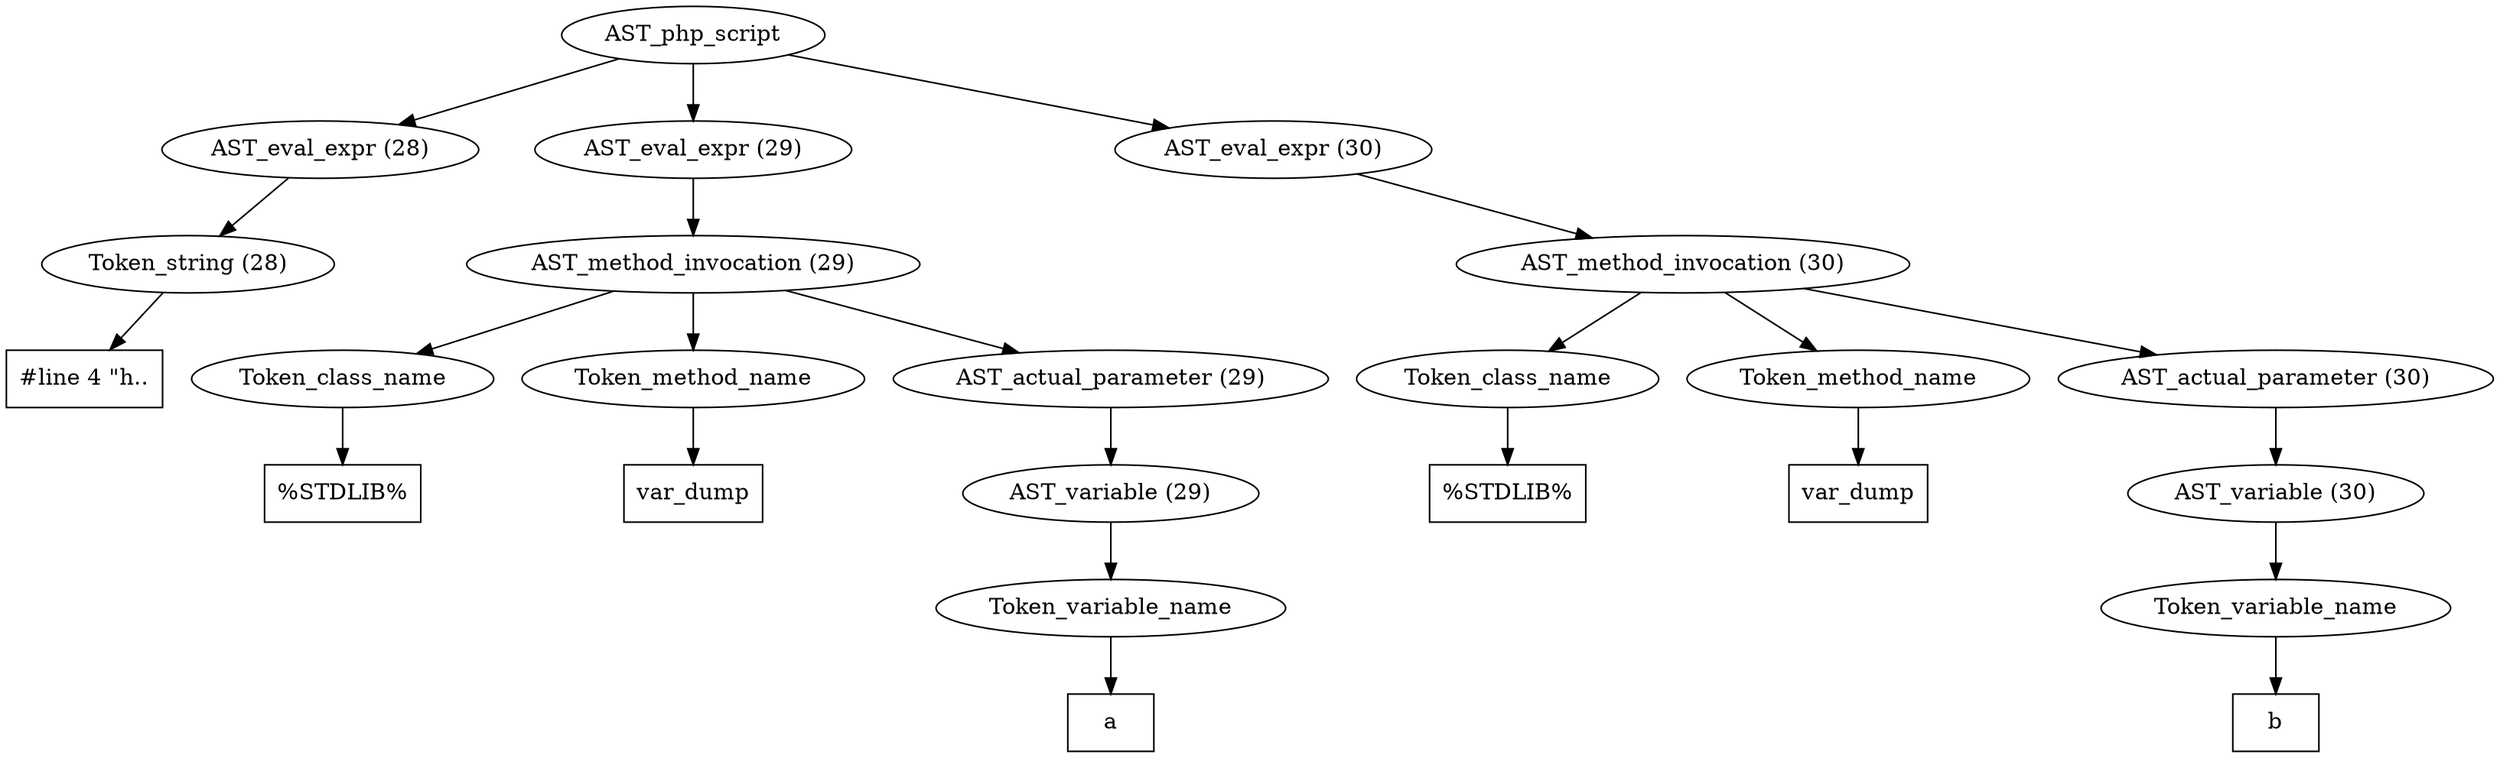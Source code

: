 /*
 * AST in dot format generated by phc -- the PHP compiler
 */

digraph AST {
node_0 [label="AST_php_script"];
node_1 [label="AST_eval_expr (28)"];
node_2 [label="Token_string (28)"];
node_3 [label="#line 4 \"h..", shape=box]
node_2 -> node_3;
node_1 -> node_2;
node_4 [label="AST_eval_expr (29)"];
node_5 [label="AST_method_invocation (29)"];
node_6 [label="Token_class_name"];
node_7 [label="%STDLIB%", shape=box]
node_6 -> node_7;
node_8 [label="Token_method_name"];
node_9 [label="var_dump", shape=box]
node_8 -> node_9;
node_10 [label="AST_actual_parameter (29)"];
node_11 [label="AST_variable (29)"];
node_12 [label="Token_variable_name"];
node_13 [label="a", shape=box]
node_12 -> node_13;
node_11 -> node_12;
node_10 -> node_11;
node_5 -> node_10;
node_5 -> node_8;
node_5 -> node_6;
node_4 -> node_5;
node_14 [label="AST_eval_expr (30)"];
node_15 [label="AST_method_invocation (30)"];
node_16 [label="Token_class_name"];
node_17 [label="%STDLIB%", shape=box]
node_16 -> node_17;
node_18 [label="Token_method_name"];
node_19 [label="var_dump", shape=box]
node_18 -> node_19;
node_20 [label="AST_actual_parameter (30)"];
node_21 [label="AST_variable (30)"];
node_22 [label="Token_variable_name"];
node_23 [label="b", shape=box]
node_22 -> node_23;
node_21 -> node_22;
node_20 -> node_21;
node_15 -> node_20;
node_15 -> node_18;
node_15 -> node_16;
node_14 -> node_15;
node_0 -> node_14;
node_0 -> node_4;
node_0 -> node_1;
}
